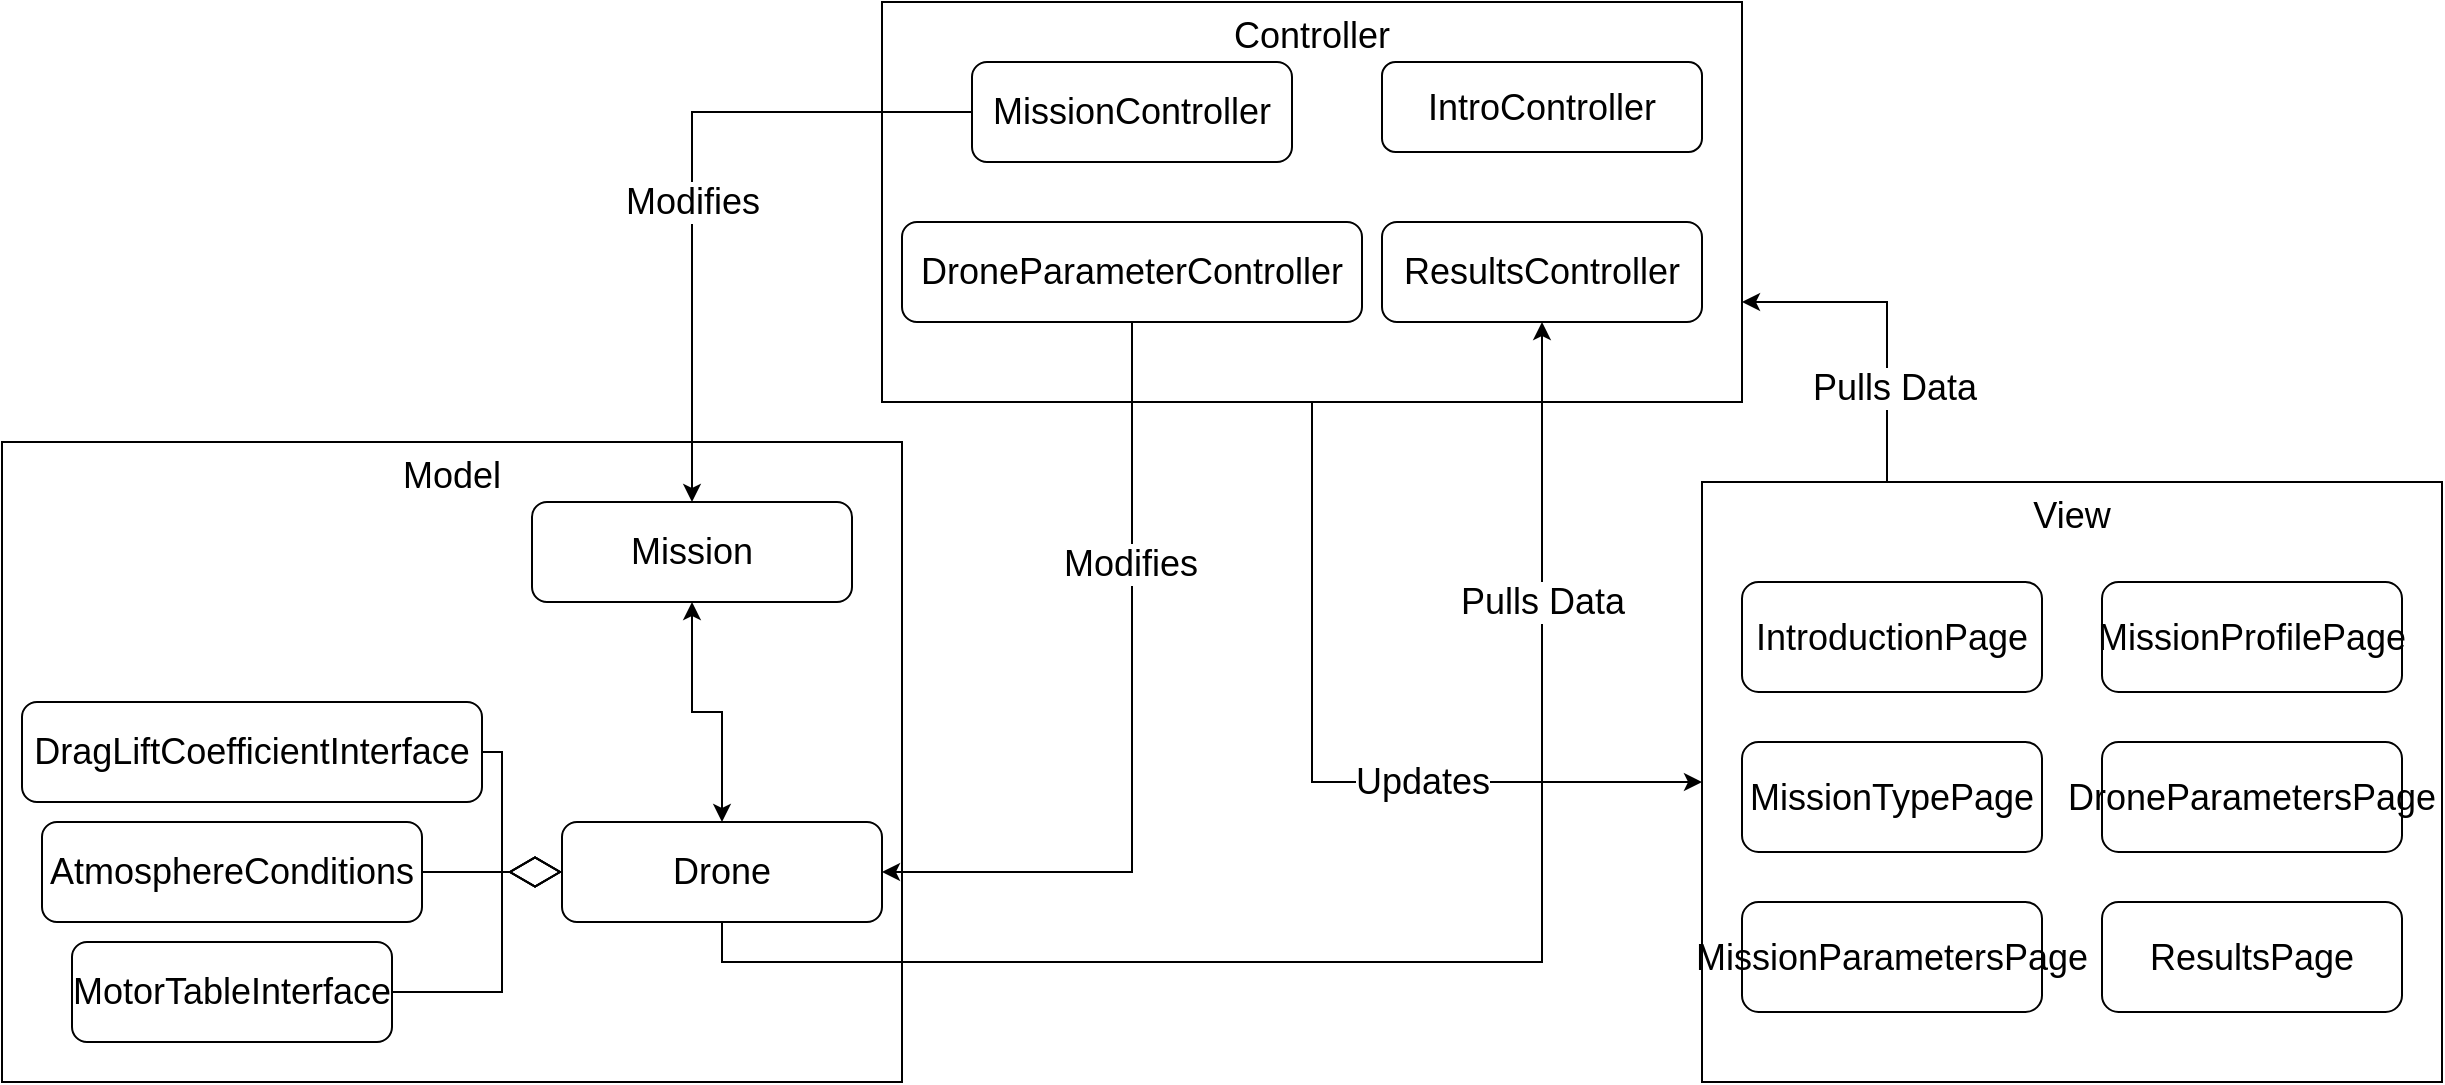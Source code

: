 <mxfile version="22.1.2" type="device">
  <diagram name="Page-1" id="IHGdRuvnINb8nVNlN0z_">
    <mxGraphModel dx="1728" dy="997" grid="1" gridSize="10" guides="1" tooltips="1" connect="1" arrows="1" fold="1" page="1" pageScale="1" pageWidth="850" pageHeight="1100" math="0" shadow="0">
      <root>
        <mxCell id="0" />
        <mxCell id="1" parent="0" />
        <mxCell id="82cXYBZCfJDiy83SROkB-24" style="edgeStyle=orthogonalEdgeStyle;rounded=0;orthogonalLoop=1;jettySize=auto;html=1;" parent="1" source="chvKxMxkXQJxIxyfZGGI-9" target="chvKxMxkXQJxIxyfZGGI-15" edge="1">
          <mxGeometry relative="1" as="geometry">
            <Array as="points">
              <mxPoint x="755" y="510" />
            </Array>
          </mxGeometry>
        </mxCell>
        <mxCell id="82cXYBZCfJDiy83SROkB-27" value="&lt;font style=&quot;font-size: 18px;&quot;&gt;Updates&lt;/font&gt;" style="edgeLabel;html=1;align=center;verticalAlign=middle;resizable=0;points=[];" parent="82cXYBZCfJDiy83SROkB-24" vertex="1" connectable="0">
          <mxGeometry x="0.475" y="1" relative="1" as="geometry">
            <mxPoint x="-39" y="1" as="offset" />
          </mxGeometry>
        </mxCell>
        <mxCell id="chvKxMxkXQJxIxyfZGGI-9" value="&lt;font style=&quot;font-size: 18px;&quot;&gt;Controller&lt;/font&gt;" style="rounded=0;whiteSpace=wrap;html=1;verticalAlign=top;" parent="1" vertex="1">
          <mxGeometry x="540" y="120" width="430" height="200" as="geometry" />
        </mxCell>
        <mxCell id="chvKxMxkXQJxIxyfZGGI-2" value="&lt;font style=&quot;font-size: 18px;&quot;&gt;Model&lt;/font&gt;" style="rounded=0;whiteSpace=wrap;html=1;verticalAlign=top;" parent="1" vertex="1">
          <mxGeometry x="100" y="340" width="450" height="320" as="geometry" />
        </mxCell>
        <mxCell id="82cXYBZCfJDiy83SROkB-17" style="edgeStyle=orthogonalEdgeStyle;rounded=0;orthogonalLoop=1;jettySize=auto;html=1;exitX=0.5;exitY=1;exitDx=0;exitDy=0;" parent="1" source="chvKxMxkXQJxIxyfZGGI-3" target="chvKxMxkXQJxIxyfZGGI-14" edge="1">
          <mxGeometry relative="1" as="geometry" />
        </mxCell>
        <mxCell id="82cXYBZCfJDiy83SROkB-22" value="&lt;font style=&quot;font-size: 18px;&quot;&gt;Pulls Data&lt;/font&gt;" style="edgeLabel;html=1;align=center;verticalAlign=middle;resizable=0;points=[];" parent="82cXYBZCfJDiy83SROkB-17" vertex="1" connectable="0">
          <mxGeometry x="0.626" y="-4" relative="1" as="geometry">
            <mxPoint x="-4" as="offset" />
          </mxGeometry>
        </mxCell>
        <mxCell id="chvKxMxkXQJxIxyfZGGI-3" value="&lt;font style=&quot;font-size: 18px;&quot;&gt;Drone&lt;/font&gt;" style="rounded=1;whiteSpace=wrap;html=1;" parent="1" vertex="1">
          <mxGeometry x="380" y="530" width="160" height="50" as="geometry" />
        </mxCell>
        <mxCell id="chvKxMxkXQJxIxyfZGGI-4" value="&lt;font style=&quot;font-size: 18px;&quot;&gt;AtmosphereConditions&lt;/font&gt;" style="rounded=1;whiteSpace=wrap;html=1;" parent="1" vertex="1">
          <mxGeometry x="120" y="530" width="190" height="50" as="geometry" />
        </mxCell>
        <mxCell id="chvKxMxkXQJxIxyfZGGI-5" value="&lt;font style=&quot;font-size: 18px;&quot;&gt;DragLiftCoefficientInterface&lt;/font&gt;" style="rounded=1;whiteSpace=wrap;html=1;" parent="1" vertex="1">
          <mxGeometry x="110" y="470" width="230" height="50" as="geometry" />
        </mxCell>
        <mxCell id="82cXYBZCfJDiy83SROkB-9" style="edgeStyle=orthogonalEdgeStyle;rounded=0;orthogonalLoop=1;jettySize=auto;html=1;entryX=0.5;entryY=0;entryDx=0;entryDy=0;endArrow=classic;endFill=1;startArrow=classic;startFill=1;" parent="1" source="chvKxMxkXQJxIxyfZGGI-6" target="chvKxMxkXQJxIxyfZGGI-3" edge="1">
          <mxGeometry relative="1" as="geometry" />
        </mxCell>
        <mxCell id="chvKxMxkXQJxIxyfZGGI-6" value="&lt;font style=&quot;font-size: 18px;&quot;&gt;Mission&lt;/font&gt;" style="rounded=1;whiteSpace=wrap;html=1;" parent="1" vertex="1">
          <mxGeometry x="365" y="370" width="160" height="50" as="geometry" />
        </mxCell>
        <mxCell id="chvKxMxkXQJxIxyfZGGI-8" value="&lt;font style=&quot;font-size: 18px;&quot;&gt;MotorTableInterface&lt;/font&gt;" style="rounded=1;whiteSpace=wrap;html=1;" parent="1" vertex="1">
          <mxGeometry x="135" y="590" width="160" height="50" as="geometry" />
        </mxCell>
        <mxCell id="chvKxMxkXQJxIxyfZGGI-11" value="&lt;font style=&quot;font-size: 18px;&quot;&gt;IntroController&lt;/font&gt;" style="rounded=1;whiteSpace=wrap;html=1;" parent="1" vertex="1">
          <mxGeometry x="790" y="150" width="160" height="45" as="geometry" />
        </mxCell>
        <mxCell id="82cXYBZCfJDiy83SROkB-18" style="edgeStyle=orthogonalEdgeStyle;rounded=0;orthogonalLoop=1;jettySize=auto;html=1;exitX=0;exitY=0.5;exitDx=0;exitDy=0;entryX=0.5;entryY=0;entryDx=0;entryDy=0;" parent="1" source="chvKxMxkXQJxIxyfZGGI-13" target="chvKxMxkXQJxIxyfZGGI-6" edge="1">
          <mxGeometry relative="1" as="geometry" />
        </mxCell>
        <mxCell id="82cXYBZCfJDiy83SROkB-23" value="&lt;font style=&quot;font-size: 18px;&quot;&gt;Modifies&lt;/font&gt;" style="edgeLabel;html=1;align=center;verticalAlign=middle;resizable=0;points=[];" parent="82cXYBZCfJDiy83SROkB-18" vertex="1" connectable="0">
          <mxGeometry x="0.103" y="4" relative="1" as="geometry">
            <mxPoint x="-4" as="offset" />
          </mxGeometry>
        </mxCell>
        <mxCell id="chvKxMxkXQJxIxyfZGGI-13" value="&lt;font style=&quot;font-size: 18px;&quot;&gt;MissionController&lt;/font&gt;" style="rounded=1;whiteSpace=wrap;html=1;" parent="1" vertex="1">
          <mxGeometry x="585" y="150" width="160" height="50" as="geometry" />
        </mxCell>
        <mxCell id="chvKxMxkXQJxIxyfZGGI-14" value="&lt;font style=&quot;font-size: 18px;&quot;&gt;ResultsController&lt;/font&gt;" style="rounded=1;whiteSpace=wrap;html=1;" parent="1" vertex="1">
          <mxGeometry x="790" y="230" width="160" height="50" as="geometry" />
        </mxCell>
        <mxCell id="82cXYBZCfJDiy83SROkB-25" style="edgeStyle=orthogonalEdgeStyle;rounded=0;orthogonalLoop=1;jettySize=auto;html=1;exitX=0.25;exitY=0;exitDx=0;exitDy=0;entryX=1;entryY=0.75;entryDx=0;entryDy=0;" parent="1" source="chvKxMxkXQJxIxyfZGGI-15" target="chvKxMxkXQJxIxyfZGGI-9" edge="1">
          <mxGeometry relative="1" as="geometry" />
        </mxCell>
        <mxCell id="82cXYBZCfJDiy83SROkB-26" value="&lt;font style=&quot;font-size: 18px;&quot;&gt;Pulls Data&lt;/font&gt;" style="edgeLabel;html=1;align=center;verticalAlign=middle;resizable=0;points=[];" parent="82cXYBZCfJDiy83SROkB-25" vertex="1" connectable="0">
          <mxGeometry x="-0.422" y="3" relative="1" as="geometry">
            <mxPoint x="6" as="offset" />
          </mxGeometry>
        </mxCell>
        <mxCell id="chvKxMxkXQJxIxyfZGGI-15" value="&lt;font style=&quot;font-size: 18px;&quot;&gt;View&lt;/font&gt;" style="rounded=0;whiteSpace=wrap;html=1;verticalAlign=top;" parent="1" vertex="1">
          <mxGeometry x="950" y="360" width="370" height="300" as="geometry" />
        </mxCell>
        <mxCell id="chvKxMxkXQJxIxyfZGGI-16" value="&lt;font style=&quot;font-size: 18px;&quot;&gt;DroneParametersPage&lt;/font&gt;" style="rounded=1;whiteSpace=wrap;html=1;" parent="1" vertex="1">
          <mxGeometry x="1150" y="490" width="150" height="55" as="geometry" />
        </mxCell>
        <mxCell id="chvKxMxkXQJxIxyfZGGI-17" value="&lt;font style=&quot;font-size: 18px;&quot;&gt;IntroductionPage&lt;/font&gt;" style="rounded=1;whiteSpace=wrap;html=1;" parent="1" vertex="1">
          <mxGeometry x="970" y="410" width="150" height="55" as="geometry" />
        </mxCell>
        <mxCell id="chvKxMxkXQJxIxyfZGGI-18" value="&lt;font style=&quot;font-size: 18px;&quot;&gt;MissionParametersPage&lt;/font&gt;" style="rounded=1;whiteSpace=wrap;html=1;" parent="1" vertex="1">
          <mxGeometry x="970" y="570" width="150" height="55" as="geometry" />
        </mxCell>
        <mxCell id="chvKxMxkXQJxIxyfZGGI-19" value="&lt;font style=&quot;font-size: 18px;&quot;&gt;MissionProfilePage&lt;/font&gt;" style="rounded=1;whiteSpace=wrap;html=1;" parent="1" vertex="1">
          <mxGeometry x="1150" y="410" width="150" height="55" as="geometry" />
        </mxCell>
        <mxCell id="chvKxMxkXQJxIxyfZGGI-20" value="&lt;font style=&quot;font-size: 18px;&quot;&gt;MissionTypePage&lt;/font&gt;" style="rounded=1;whiteSpace=wrap;html=1;" parent="1" vertex="1">
          <mxGeometry x="970" y="490" width="150" height="55" as="geometry" />
        </mxCell>
        <mxCell id="chvKxMxkXQJxIxyfZGGI-21" value="&lt;font style=&quot;font-size: 18px;&quot;&gt;ResultsPage&lt;/font&gt;" style="rounded=1;whiteSpace=wrap;html=1;" parent="1" vertex="1">
          <mxGeometry x="1150" y="570" width="150" height="55" as="geometry" />
        </mxCell>
        <mxCell id="82cXYBZCfJDiy83SROkB-6" value="" style="endArrow=diamondThin;endFill=0;endSize=24;html=1;rounded=0;exitX=1;exitY=0.5;exitDx=0;exitDy=0;entryX=0;entryY=0.5;entryDx=0;entryDy=0;edgeStyle=orthogonalEdgeStyle;" parent="1" source="chvKxMxkXQJxIxyfZGGI-5" target="chvKxMxkXQJxIxyfZGGI-3" edge="1">
          <mxGeometry width="160" relative="1" as="geometry">
            <mxPoint x="310" y="460" as="sourcePoint" />
            <mxPoint x="470" y="460" as="targetPoint" />
            <Array as="points">
              <mxPoint x="350" y="495" />
              <mxPoint x="350" y="555" />
            </Array>
          </mxGeometry>
        </mxCell>
        <mxCell id="82cXYBZCfJDiy83SROkB-7" value="" style="endArrow=diamondThin;endFill=0;endSize=24;html=1;rounded=0;exitX=1;exitY=0.5;exitDx=0;exitDy=0;entryX=0;entryY=0.5;entryDx=0;entryDy=0;edgeStyle=orthogonalEdgeStyle;" parent="1" source="chvKxMxkXQJxIxyfZGGI-4" target="chvKxMxkXQJxIxyfZGGI-3" edge="1">
          <mxGeometry width="160" relative="1" as="geometry">
            <mxPoint x="280" y="505" as="sourcePoint" />
            <mxPoint x="375" y="565" as="targetPoint" />
          </mxGeometry>
        </mxCell>
        <mxCell id="82cXYBZCfJDiy83SROkB-8" value="" style="endArrow=diamondThin;endFill=0;endSize=24;html=1;rounded=0;exitX=1;exitY=0.5;exitDx=0;exitDy=0;entryX=0;entryY=0.5;entryDx=0;entryDy=0;edgeStyle=orthogonalEdgeStyle;" parent="1" source="chvKxMxkXQJxIxyfZGGI-8" target="chvKxMxkXQJxIxyfZGGI-3" edge="1">
          <mxGeometry width="160" relative="1" as="geometry">
            <mxPoint x="280" y="565" as="sourcePoint" />
            <mxPoint x="375" y="565" as="targetPoint" />
            <Array as="points">
              <mxPoint x="350" y="615" />
              <mxPoint x="350" y="555" />
            </Array>
          </mxGeometry>
        </mxCell>
        <mxCell id="82cXYBZCfJDiy83SROkB-16" style="edgeStyle=orthogonalEdgeStyle;rounded=0;orthogonalLoop=1;jettySize=auto;html=1;exitX=0.5;exitY=1;exitDx=0;exitDy=0;entryX=1;entryY=0.5;entryDx=0;entryDy=0;" parent="1" source="chvKxMxkXQJxIxyfZGGI-10" target="chvKxMxkXQJxIxyfZGGI-3" edge="1">
          <mxGeometry relative="1" as="geometry" />
        </mxCell>
        <mxCell id="82cXYBZCfJDiy83SROkB-21" value="&lt;font style=&quot;font-size: 18px;&quot;&gt;Modifies&lt;/font&gt;" style="edgeLabel;html=1;align=center;verticalAlign=middle;resizable=0;points=[];" parent="82cXYBZCfJDiy83SROkB-16" vertex="1" connectable="0">
          <mxGeometry x="-0.398" y="-1" relative="1" as="geometry">
            <mxPoint as="offset" />
          </mxGeometry>
        </mxCell>
        <mxCell id="chvKxMxkXQJxIxyfZGGI-10" value="&lt;font style=&quot;font-size: 18px;&quot;&gt;DroneParameterController&lt;/font&gt;" style="rounded=1;whiteSpace=wrap;html=1;" parent="1" vertex="1">
          <mxGeometry x="550" y="230" width="230" height="50" as="geometry" />
        </mxCell>
      </root>
    </mxGraphModel>
  </diagram>
</mxfile>
